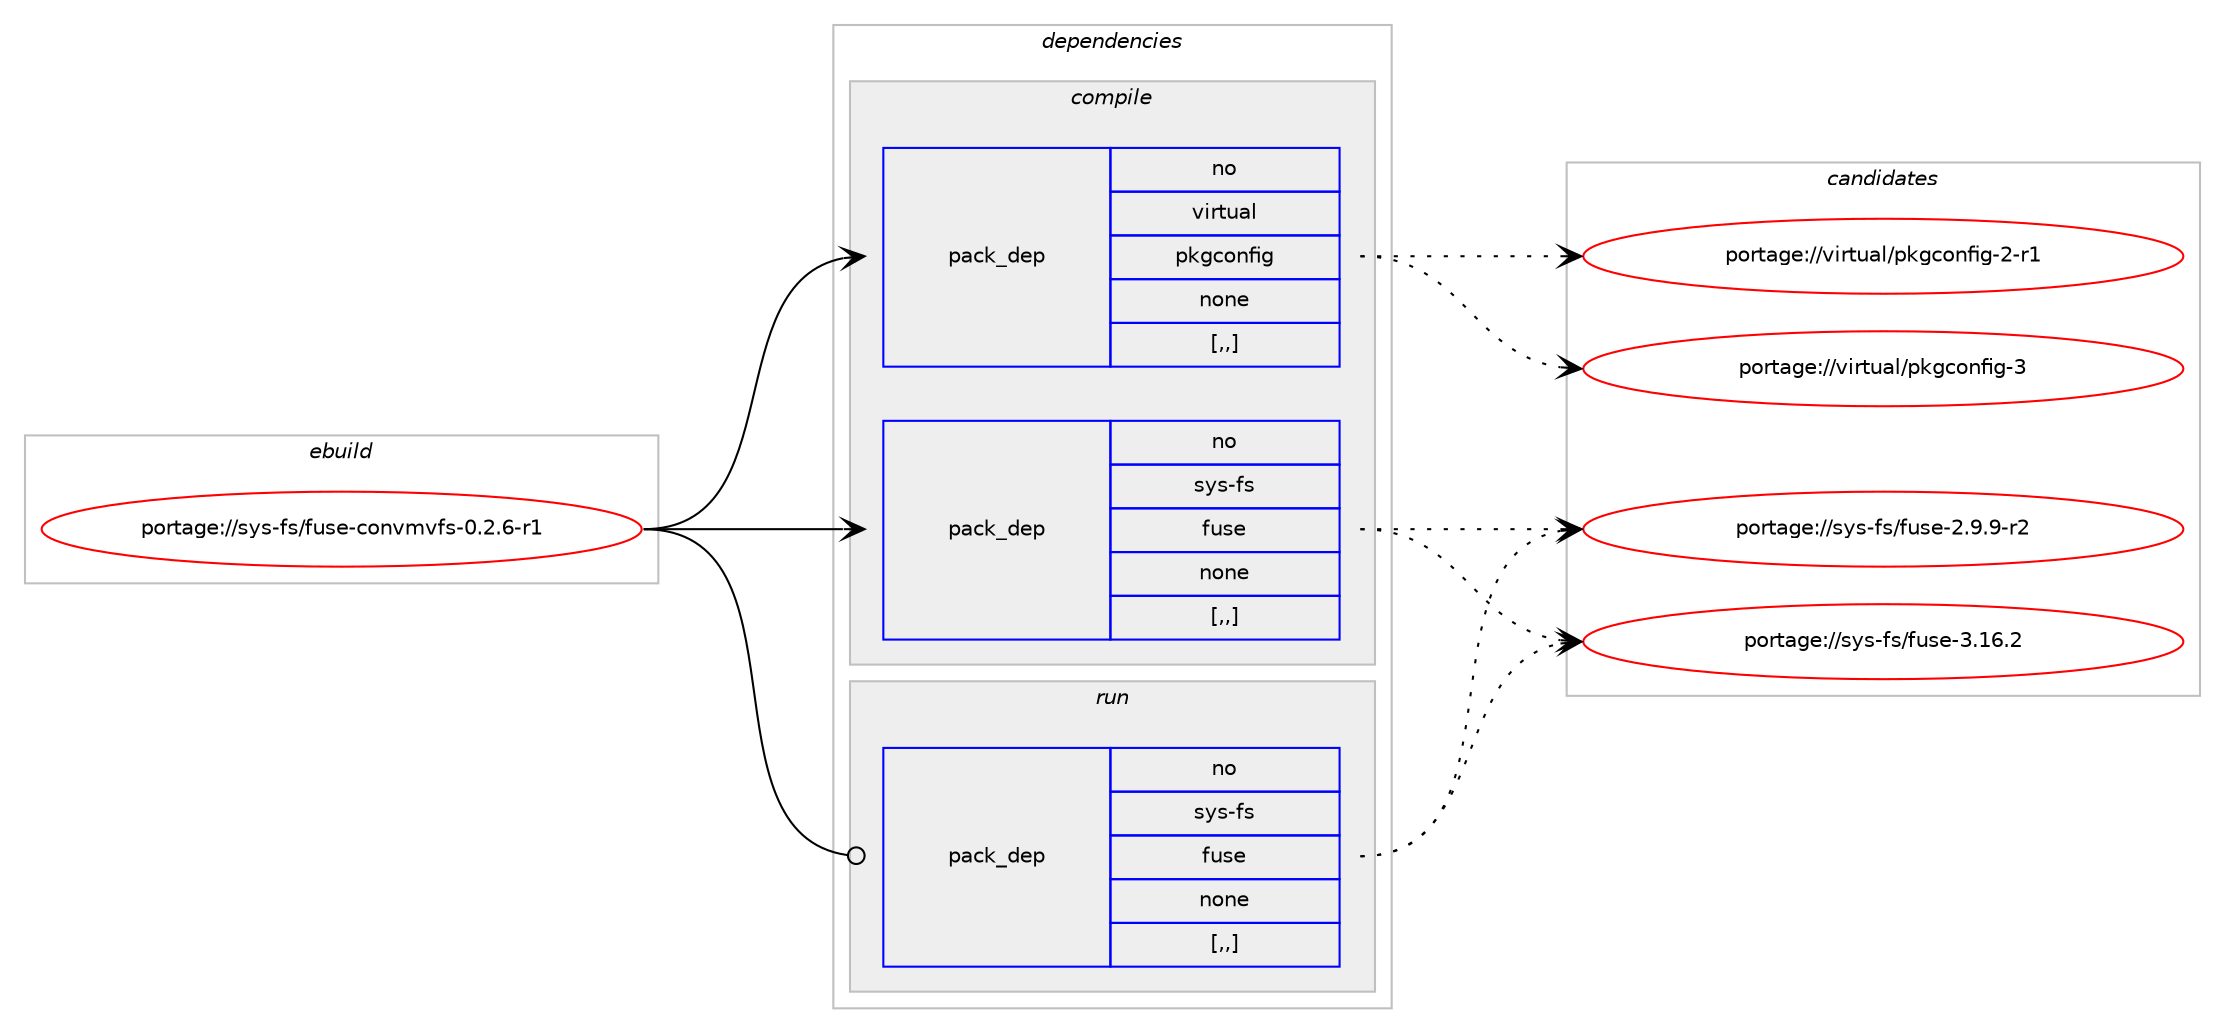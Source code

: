 digraph prolog {

# *************
# Graph options
# *************

newrank=true;
concentrate=true;
compound=true;
graph [rankdir=LR,fontname=Helvetica,fontsize=10,ranksep=1.5];#, ranksep=2.5, nodesep=0.2];
edge  [arrowhead=vee];
node  [fontname=Helvetica,fontsize=10];

# **********
# The ebuild
# **********

subgraph cluster_leftcol {
color=gray;
rank=same;
label=<<i>ebuild</i>>;
id [label="portage://sys-fs/fuse-convmvfs-0.2.6-r1", color=red, width=4, href="../sys-fs/fuse-convmvfs-0.2.6-r1.svg"];
}

# ****************
# The dependencies
# ****************

subgraph cluster_midcol {
color=gray;
label=<<i>dependencies</i>>;
subgraph cluster_compile {
fillcolor="#eeeeee";
style=filled;
label=<<i>compile</i>>;
subgraph pack310158 {
dependency426531 [label=<<TABLE BORDER="0" CELLBORDER="1" CELLSPACING="0" CELLPADDING="4" WIDTH="220"><TR><TD ROWSPAN="6" CELLPADDING="30">pack_dep</TD></TR><TR><TD WIDTH="110">no</TD></TR><TR><TD>sys-fs</TD></TR><TR><TD>fuse</TD></TR><TR><TD>none</TD></TR><TR><TD>[,,]</TD></TR></TABLE>>, shape=none, color=blue];
}
id:e -> dependency426531:w [weight=20,style="solid",arrowhead="vee"];
subgraph pack310159 {
dependency426532 [label=<<TABLE BORDER="0" CELLBORDER="1" CELLSPACING="0" CELLPADDING="4" WIDTH="220"><TR><TD ROWSPAN="6" CELLPADDING="30">pack_dep</TD></TR><TR><TD WIDTH="110">no</TD></TR><TR><TD>virtual</TD></TR><TR><TD>pkgconfig</TD></TR><TR><TD>none</TD></TR><TR><TD>[,,]</TD></TR></TABLE>>, shape=none, color=blue];
}
id:e -> dependency426532:w [weight=20,style="solid",arrowhead="vee"];
}
subgraph cluster_compileandrun {
fillcolor="#eeeeee";
style=filled;
label=<<i>compile and run</i>>;
}
subgraph cluster_run {
fillcolor="#eeeeee";
style=filled;
label=<<i>run</i>>;
subgraph pack310160 {
dependency426533 [label=<<TABLE BORDER="0" CELLBORDER="1" CELLSPACING="0" CELLPADDING="4" WIDTH="220"><TR><TD ROWSPAN="6" CELLPADDING="30">pack_dep</TD></TR><TR><TD WIDTH="110">no</TD></TR><TR><TD>sys-fs</TD></TR><TR><TD>fuse</TD></TR><TR><TD>none</TD></TR><TR><TD>[,,]</TD></TR></TABLE>>, shape=none, color=blue];
}
id:e -> dependency426533:w [weight=20,style="solid",arrowhead="odot"];
}
}

# **************
# The candidates
# **************

subgraph cluster_choices {
rank=same;
color=gray;
label=<<i>candidates</i>>;

subgraph choice310158 {
color=black;
nodesep=1;
choice11512111545102115471021171151014550465746574511450 [label="portage://sys-fs/fuse-2.9.9-r2", color=red, width=4,href="../sys-fs/fuse-2.9.9-r2.svg"];
choice115121115451021154710211711510145514649544650 [label="portage://sys-fs/fuse-3.16.2", color=red, width=4,href="../sys-fs/fuse-3.16.2.svg"];
dependency426531:e -> choice11512111545102115471021171151014550465746574511450:w [style=dotted,weight="100"];
dependency426531:e -> choice115121115451021154710211711510145514649544650:w [style=dotted,weight="100"];
}
subgraph choice310159 {
color=black;
nodesep=1;
choice11810511411611797108471121071039911111010210510345504511449 [label="portage://virtual/pkgconfig-2-r1", color=red, width=4,href="../virtual/pkgconfig-2-r1.svg"];
choice1181051141161179710847112107103991111101021051034551 [label="portage://virtual/pkgconfig-3", color=red, width=4,href="../virtual/pkgconfig-3.svg"];
dependency426532:e -> choice11810511411611797108471121071039911111010210510345504511449:w [style=dotted,weight="100"];
dependency426532:e -> choice1181051141161179710847112107103991111101021051034551:w [style=dotted,weight="100"];
}
subgraph choice310160 {
color=black;
nodesep=1;
choice11512111545102115471021171151014550465746574511450 [label="portage://sys-fs/fuse-2.9.9-r2", color=red, width=4,href="../sys-fs/fuse-2.9.9-r2.svg"];
choice115121115451021154710211711510145514649544650 [label="portage://sys-fs/fuse-3.16.2", color=red, width=4,href="../sys-fs/fuse-3.16.2.svg"];
dependency426533:e -> choice11512111545102115471021171151014550465746574511450:w [style=dotted,weight="100"];
dependency426533:e -> choice115121115451021154710211711510145514649544650:w [style=dotted,weight="100"];
}
}

}
